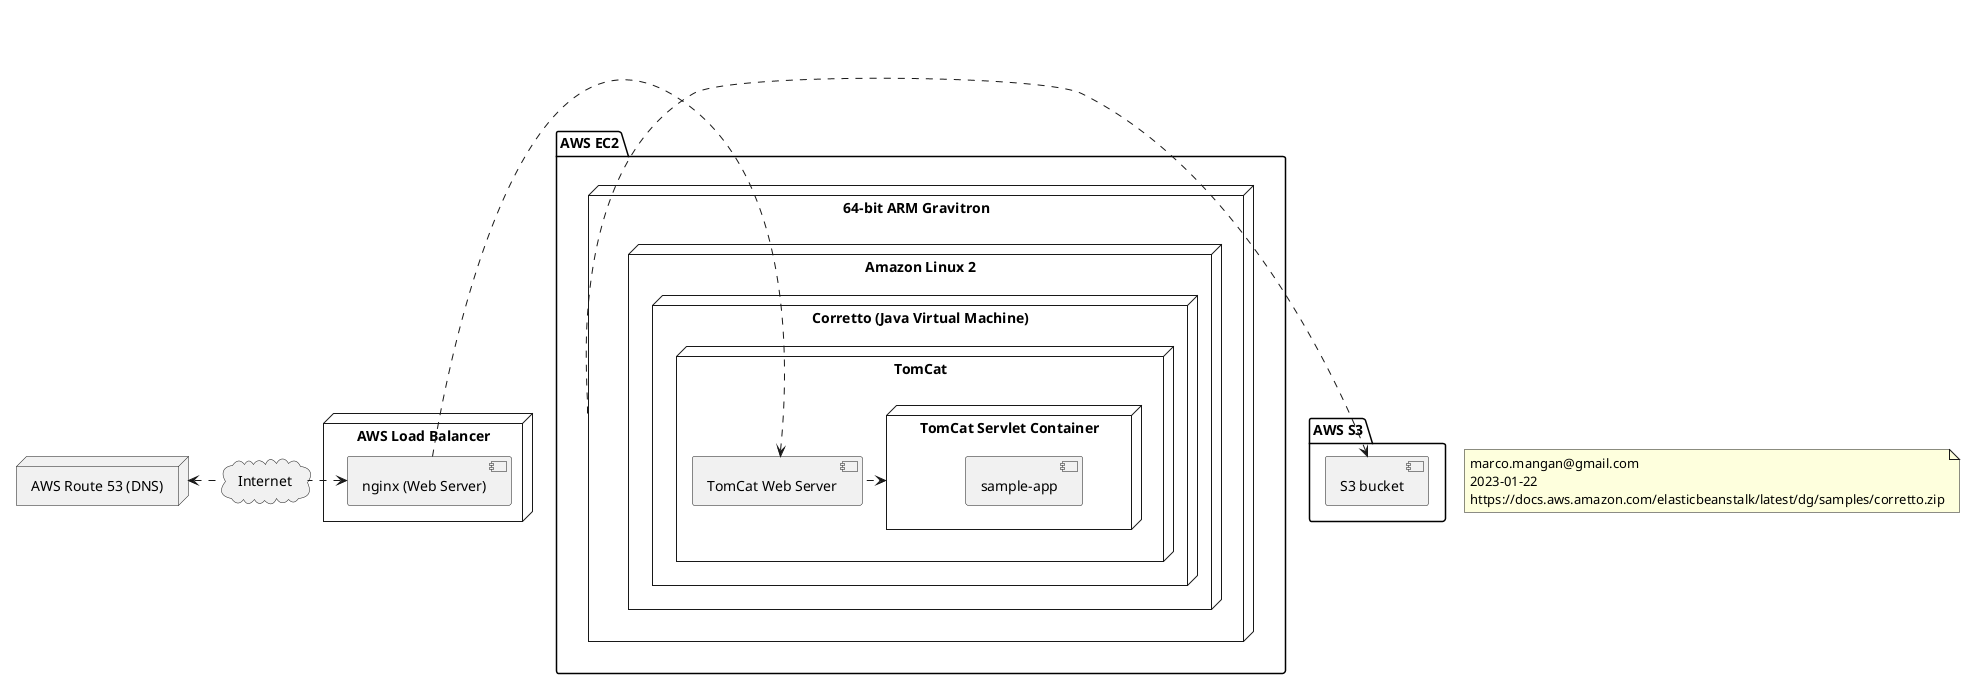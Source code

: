 @startuml
note as N1
 marco.mangan@gmail.com
 2023-01-22
 https://docs.aws.amazon.com/elasticbeanstalk/latest/dg/samples/corretto.zip
end note

package "AWS S3" {
  [S3 bucket] as Bucket
}
cloud "Internet" as Internet

node "AWS Route 53 (DNS)" as DNS

DNS <. Internet

node "AWS Load Balancer" {
   component [nginx (Web Server)] as EngineX
}

EngineX <. Internet

package "AWS EC2" {
node "64-bit ARM Gravitron" as Box{
node "Amazon Linux 2" {
  node "Corretto (Java Virtual Machine)" {
    node "TomCat" {
      [TomCat Web Server] as TomWeb
      node "TomCat Servlet Container" as TomServlet {
        component "sample-app" as App
      }
    }
  }
}

}
EngineX .> TomWeb
TomServlet <. TomWeb


Box .> Bucket

@enduml
